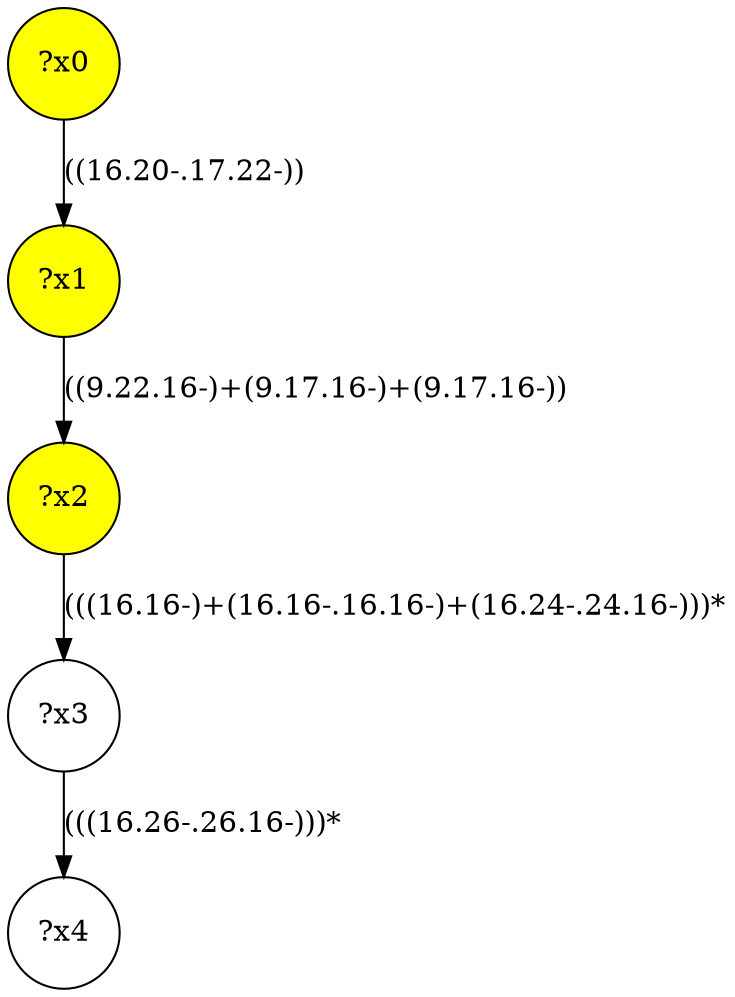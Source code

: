 digraph g {
	x0 [fillcolor="yellow", style="filled," shape=circle, label="?x0"];
	x2 [fillcolor="yellow", style="filled," shape=circle, label="?x2"];
	x1 [fillcolor="yellow", style="filled," shape=circle, label="?x1"];
	x0 -> x1 [label="((16.20-.17.22-))"];
	x1 -> x2 [label="((9.22.16-)+(9.17.16-)+(9.17.16-))"];
	x3 [shape=circle, label="?x3"];
	x2 -> x3 [label="(((16.16-)+(16.16-.16.16-)+(16.24-.24.16-)))*"];
	x4 [shape=circle, label="?x4"];
	x3 -> x4 [label="(((16.26-.26.16-)))*"];
}
